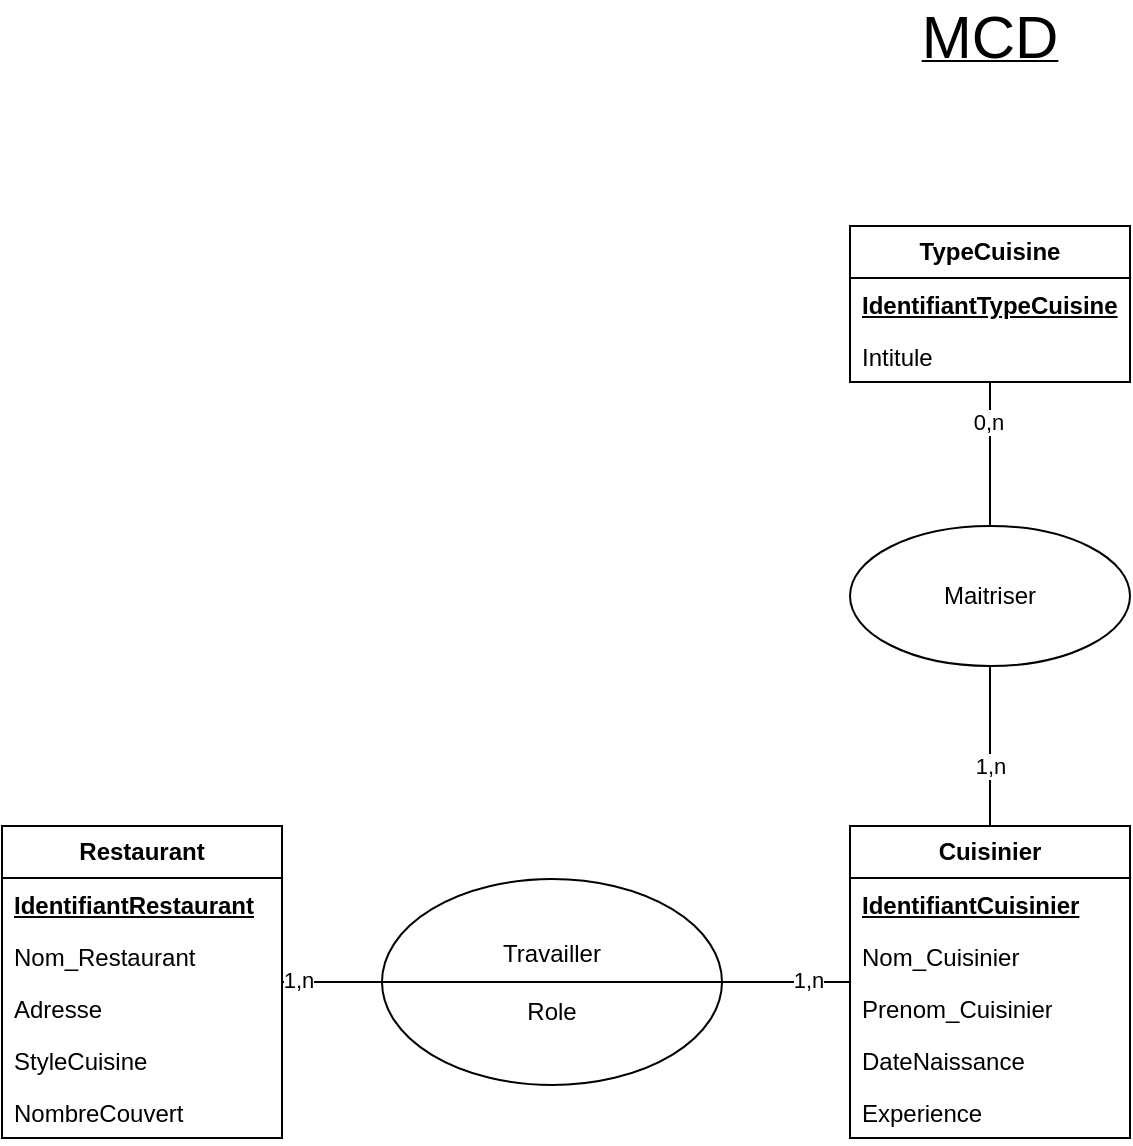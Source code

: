 <mxfile version="26.1.1">
  <diagram name="Page-1" id="UC0be7Ht06eg2bxlEGfu">
    <mxGraphModel dx="1877" dy="1798" grid="1" gridSize="10" guides="1" tooltips="1" connect="1" arrows="1" fold="1" page="1" pageScale="1" pageWidth="827" pageHeight="1169" math="0" shadow="0">
      <root>
        <mxCell id="0" />
        <mxCell id="1" parent="0" />
        <mxCell id="q_aMrSaRKOAJM5ovohhL-30" style="edgeStyle=orthogonalEdgeStyle;shape=connector;rounded=0;orthogonalLoop=1;jettySize=auto;html=1;entryX=1;entryY=0.5;entryDx=0;entryDy=0;strokeColor=default;align=center;verticalAlign=middle;fontFamily=Helvetica;fontSize=11;fontColor=default;labelBackgroundColor=default;startFill=0;endArrow=none;" parent="1" source="q_aMrSaRKOAJM5ovohhL-1" target="q_aMrSaRKOAJM5ovohhL-29" edge="1">
          <mxGeometry relative="1" as="geometry" />
        </mxCell>
        <mxCell id="q_aMrSaRKOAJM5ovohhL-32" value="1,n" style="edgeLabel;html=1;align=center;verticalAlign=middle;resizable=0;points=[];fontFamily=Helvetica;fontSize=11;fontColor=default;labelBackgroundColor=default;" parent="q_aMrSaRKOAJM5ovohhL-30" vertex="1" connectable="0">
          <mxGeometry x="-0.34" y="-1" relative="1" as="geometry">
            <mxPoint as="offset" />
          </mxGeometry>
        </mxCell>
        <mxCell id="q_aMrSaRKOAJM5ovohhL-1" value="&lt;b&gt;Cuisinier&lt;/b&gt;" style="swimlane;fontStyle=0;childLayout=stackLayout;horizontal=1;startSize=26;fillColor=none;horizontalStack=0;resizeParent=1;resizeParentMax=0;resizeLast=0;collapsible=1;marginBottom=0;whiteSpace=wrap;html=1;" parent="1" vertex="1">
          <mxGeometry x="344" y="300" width="140" height="156" as="geometry" />
        </mxCell>
        <mxCell id="q_aMrSaRKOAJM5ovohhL-2" value="&lt;b&gt;&lt;u&gt;IdentifiantCuisinier&lt;/u&gt;&lt;/b&gt;" style="text;strokeColor=none;fillColor=none;align=left;verticalAlign=top;spacingLeft=4;spacingRight=4;overflow=hidden;rotatable=0;points=[[0,0.5],[1,0.5]];portConstraint=eastwest;whiteSpace=wrap;html=1;" parent="q_aMrSaRKOAJM5ovohhL-1" vertex="1">
          <mxGeometry y="26" width="140" height="26" as="geometry" />
        </mxCell>
        <mxCell id="q_aMrSaRKOAJM5ovohhL-3" value="Nom_Cuisinier" style="text;strokeColor=none;fillColor=none;align=left;verticalAlign=top;spacingLeft=4;spacingRight=4;overflow=hidden;rotatable=0;points=[[0,0.5],[1,0.5]];portConstraint=eastwest;whiteSpace=wrap;html=1;" parent="q_aMrSaRKOAJM5ovohhL-1" vertex="1">
          <mxGeometry y="52" width="140" height="26" as="geometry" />
        </mxCell>
        <mxCell id="q_aMrSaRKOAJM5ovohhL-4" value="Prenom_Cuisinier" style="text;strokeColor=none;fillColor=none;align=left;verticalAlign=top;spacingLeft=4;spacingRight=4;overflow=hidden;rotatable=0;points=[[0,0.5],[1,0.5]];portConstraint=eastwest;whiteSpace=wrap;html=1;" parent="q_aMrSaRKOAJM5ovohhL-1" vertex="1">
          <mxGeometry y="78" width="140" height="26" as="geometry" />
        </mxCell>
        <mxCell id="q_aMrSaRKOAJM5ovohhL-5" value="DateNaissance" style="text;strokeColor=none;fillColor=none;align=left;verticalAlign=top;spacingLeft=4;spacingRight=4;overflow=hidden;rotatable=0;points=[[0,0.5],[1,0.5]];portConstraint=eastwest;whiteSpace=wrap;html=1;" parent="q_aMrSaRKOAJM5ovohhL-1" vertex="1">
          <mxGeometry y="104" width="140" height="26" as="geometry" />
        </mxCell>
        <mxCell id="q_aMrSaRKOAJM5ovohhL-6" value="Experience" style="text;strokeColor=none;fillColor=none;align=left;verticalAlign=top;spacingLeft=4;spacingRight=4;overflow=hidden;rotatable=0;points=[[0,0.5],[1,0.5]];portConstraint=eastwest;whiteSpace=wrap;html=1;" parent="q_aMrSaRKOAJM5ovohhL-1" vertex="1">
          <mxGeometry y="130" width="140" height="26" as="geometry" />
        </mxCell>
        <mxCell id="q_aMrSaRKOAJM5ovohhL-26" style="edgeStyle=orthogonalEdgeStyle;shape=connector;rounded=0;orthogonalLoop=1;jettySize=auto;html=1;entryX=0.5;entryY=0;entryDx=0;entryDy=0;strokeColor=default;align=center;verticalAlign=middle;fontFamily=Helvetica;fontSize=11;fontColor=default;labelBackgroundColor=default;startFill=0;endArrow=none;" parent="1" source="q_aMrSaRKOAJM5ovohhL-11" target="q_aMrSaRKOAJM5ovohhL-23" edge="1">
          <mxGeometry relative="1" as="geometry" />
        </mxCell>
        <mxCell id="q_aMrSaRKOAJM5ovohhL-28" value="0,n" style="edgeLabel;html=1;align=center;verticalAlign=middle;resizable=0;points=[];fontFamily=Helvetica;fontSize=11;fontColor=default;labelBackgroundColor=default;" parent="q_aMrSaRKOAJM5ovohhL-26" vertex="1" connectable="0">
          <mxGeometry x="-0.456" y="-1" relative="1" as="geometry">
            <mxPoint as="offset" />
          </mxGeometry>
        </mxCell>
        <mxCell id="q_aMrSaRKOAJM5ovohhL-11" value="&lt;b&gt;TypeCuisine&lt;/b&gt;" style="swimlane;fontStyle=0;childLayout=stackLayout;horizontal=1;startSize=26;fillColor=none;horizontalStack=0;resizeParent=1;resizeParentMax=0;resizeLast=0;collapsible=1;marginBottom=0;whiteSpace=wrap;html=1;" parent="1" vertex="1">
          <mxGeometry x="344" width="140" height="78" as="geometry" />
        </mxCell>
        <mxCell id="q_aMrSaRKOAJM5ovohhL-12" value="&lt;b&gt;&lt;u&gt;IdentifiantTypeCuisine&lt;/u&gt;&lt;/b&gt;" style="text;strokeColor=none;fillColor=none;align=left;verticalAlign=top;spacingLeft=4;spacingRight=4;overflow=hidden;rotatable=0;points=[[0,0.5],[1,0.5]];portConstraint=eastwest;whiteSpace=wrap;html=1;" parent="q_aMrSaRKOAJM5ovohhL-11" vertex="1">
          <mxGeometry y="26" width="140" height="26" as="geometry" />
        </mxCell>
        <mxCell id="q_aMrSaRKOAJM5ovohhL-13" value="Intitule" style="text;strokeColor=none;fillColor=none;align=left;verticalAlign=top;spacingLeft=4;spacingRight=4;overflow=hidden;rotatable=0;points=[[0,0.5],[1,0.5]];portConstraint=eastwest;whiteSpace=wrap;html=1;" parent="q_aMrSaRKOAJM5ovohhL-11" vertex="1">
          <mxGeometry y="52" width="140" height="26" as="geometry" />
        </mxCell>
        <mxCell id="q_aMrSaRKOAJM5ovohhL-31" style="edgeStyle=orthogonalEdgeStyle;shape=connector;rounded=0;orthogonalLoop=1;jettySize=auto;html=1;entryX=0;entryY=0.5;entryDx=0;entryDy=0;strokeColor=default;align=center;verticalAlign=middle;fontFamily=Helvetica;fontSize=11;fontColor=default;labelBackgroundColor=default;startFill=0;endArrow=none;" parent="1" source="q_aMrSaRKOAJM5ovohhL-17" target="q_aMrSaRKOAJM5ovohhL-29" edge="1">
          <mxGeometry relative="1" as="geometry" />
        </mxCell>
        <mxCell id="q_aMrSaRKOAJM5ovohhL-33" value="1,n" style="edgeLabel;html=1;align=center;verticalAlign=middle;resizable=0;points=[];fontFamily=Helvetica;fontSize=11;fontColor=default;labelBackgroundColor=default;" parent="q_aMrSaRKOAJM5ovohhL-31" vertex="1" connectable="0">
          <mxGeometry x="-0.7" y="1" relative="1" as="geometry">
            <mxPoint as="offset" />
          </mxGeometry>
        </mxCell>
        <mxCell id="q_aMrSaRKOAJM5ovohhL-17" value="&lt;b&gt;Restaurant&lt;/b&gt;" style="swimlane;fontStyle=0;childLayout=stackLayout;horizontal=1;startSize=26;fillColor=none;horizontalStack=0;resizeParent=1;resizeParentMax=0;resizeLast=0;collapsible=1;marginBottom=0;whiteSpace=wrap;html=1;" parent="1" vertex="1">
          <mxGeometry x="-80" y="300" width="140" height="156" as="geometry" />
        </mxCell>
        <mxCell id="q_aMrSaRKOAJM5ovohhL-18" value="&lt;b&gt;&lt;u&gt;IdentifiantRestaurant&lt;/u&gt;&lt;/b&gt;" style="text;strokeColor=none;fillColor=none;align=left;verticalAlign=top;spacingLeft=4;spacingRight=4;overflow=hidden;rotatable=0;points=[[0,0.5],[1,0.5]];portConstraint=eastwest;whiteSpace=wrap;html=1;" parent="q_aMrSaRKOAJM5ovohhL-17" vertex="1">
          <mxGeometry y="26" width="140" height="26" as="geometry" />
        </mxCell>
        <mxCell id="q_aMrSaRKOAJM5ovohhL-19" value="Nom_Restaurant" style="text;strokeColor=none;fillColor=none;align=left;verticalAlign=top;spacingLeft=4;spacingRight=4;overflow=hidden;rotatable=0;points=[[0,0.5],[1,0.5]];portConstraint=eastwest;whiteSpace=wrap;html=1;" parent="q_aMrSaRKOAJM5ovohhL-17" vertex="1">
          <mxGeometry y="52" width="140" height="26" as="geometry" />
        </mxCell>
        <mxCell id="q_aMrSaRKOAJM5ovohhL-20" value="Adresse" style="text;strokeColor=none;fillColor=none;align=left;verticalAlign=top;spacingLeft=4;spacingRight=4;overflow=hidden;rotatable=0;points=[[0,0.5],[1,0.5]];portConstraint=eastwest;whiteSpace=wrap;html=1;" parent="q_aMrSaRKOAJM5ovohhL-17" vertex="1">
          <mxGeometry y="78" width="140" height="26" as="geometry" />
        </mxCell>
        <mxCell id="q_aMrSaRKOAJM5ovohhL-21" value="StyleCuisine" style="text;strokeColor=none;fillColor=none;align=left;verticalAlign=top;spacingLeft=4;spacingRight=4;overflow=hidden;rotatable=0;points=[[0,0.5],[1,0.5]];portConstraint=eastwest;whiteSpace=wrap;html=1;" parent="q_aMrSaRKOAJM5ovohhL-17" vertex="1">
          <mxGeometry y="104" width="140" height="26" as="geometry" />
        </mxCell>
        <mxCell id="q_aMrSaRKOAJM5ovohhL-22" value="NombreCouvert" style="text;strokeColor=none;fillColor=none;align=left;verticalAlign=top;spacingLeft=4;spacingRight=4;overflow=hidden;rotatable=0;points=[[0,0.5],[1,0.5]];portConstraint=eastwest;whiteSpace=wrap;html=1;" parent="q_aMrSaRKOAJM5ovohhL-17" vertex="1">
          <mxGeometry y="130" width="140" height="26" as="geometry" />
        </mxCell>
        <mxCell id="q_aMrSaRKOAJM5ovohhL-24" style="edgeStyle=orthogonalEdgeStyle;rounded=0;orthogonalLoop=1;jettySize=auto;html=1;entryX=0.5;entryY=0;entryDx=0;entryDy=0;endArrow=none;startFill=0;" parent="1" source="q_aMrSaRKOAJM5ovohhL-23" target="q_aMrSaRKOAJM5ovohhL-1" edge="1">
          <mxGeometry relative="1" as="geometry" />
        </mxCell>
        <mxCell id="q_aMrSaRKOAJM5ovohhL-27" value="1,n" style="edgeLabel;html=1;align=center;verticalAlign=middle;resizable=0;points=[];fontFamily=Helvetica;fontSize=11;fontColor=default;labelBackgroundColor=default;" parent="q_aMrSaRKOAJM5ovohhL-24" vertex="1" connectable="0">
          <mxGeometry x="0.24" relative="1" as="geometry">
            <mxPoint as="offset" />
          </mxGeometry>
        </mxCell>
        <mxCell id="q_aMrSaRKOAJM5ovohhL-23" value="Maitriser" style="ellipse;whiteSpace=wrap;html=1;" parent="1" vertex="1">
          <mxGeometry x="344" y="150" width="140" height="70" as="geometry" />
        </mxCell>
        <mxCell id="q_aMrSaRKOAJM5ovohhL-29" value="Travailler&lt;br&gt;&lt;br&gt;Role" style="ellipse;whiteSpace=wrap;html=1;" parent="1" vertex="1">
          <mxGeometry x="110" y="326.5" width="170" height="103" as="geometry" />
        </mxCell>
        <mxCell id="q_aMrSaRKOAJM5ovohhL-34" value="" style="endArrow=none;html=1;rounded=0;strokeColor=default;align=center;verticalAlign=middle;fontFamily=Helvetica;fontSize=11;fontColor=default;labelBackgroundColor=default;edgeStyle=orthogonalEdgeStyle;exitX=0;exitY=0.5;exitDx=0;exitDy=0;entryX=1;entryY=0.5;entryDx=0;entryDy=0;" parent="1" source="q_aMrSaRKOAJM5ovohhL-29" target="q_aMrSaRKOAJM5ovohhL-29" edge="1">
          <mxGeometry width="50" height="50" relative="1" as="geometry">
            <mxPoint x="90" y="320" as="sourcePoint" />
            <mxPoint x="140" y="270" as="targetPoint" />
          </mxGeometry>
        </mxCell>
        <mxCell id="q_aMrSaRKOAJM5ovohhL-35" value="&lt;u&gt;&lt;font style=&quot;font-size: 30px;&quot;&gt;MCD&lt;/font&gt;&lt;/u&gt;" style="text;html=1;align=center;verticalAlign=middle;whiteSpace=wrap;rounded=0;fontFamily=Helvetica;fontSize=11;fontColor=default;labelBackgroundColor=default;" parent="1" vertex="1">
          <mxGeometry x="384" y="-110" width="60" height="30" as="geometry" />
        </mxCell>
      </root>
    </mxGraphModel>
  </diagram>
</mxfile>

